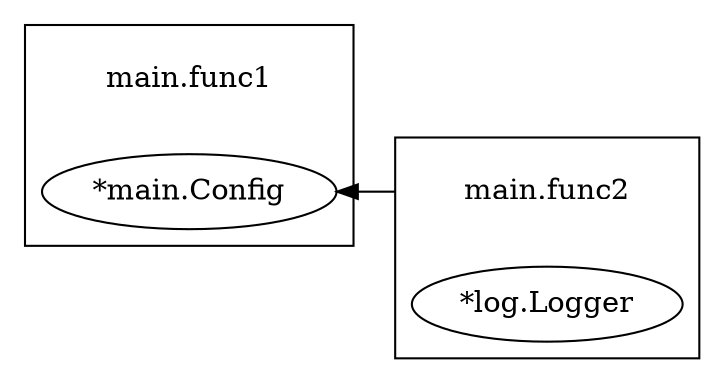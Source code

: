 digraph {
	rankdir=RL;
	graph [compound=true];
	
		subgraph cluster_0 {
			constructor_0 [shape=plaintext label="main.func1"];
			
			"*main.Config" [label=<*main.Config>];
			
		}
		
		
		subgraph cluster_1 {
			constructor_1 [shape=plaintext label="main.func2"];
			
			"*log.Logger" [label=<*log.Logger>];
			
		}
		
			constructor_1 -> "*main.Config" [ltail=cluster_1];
		
		
	
}